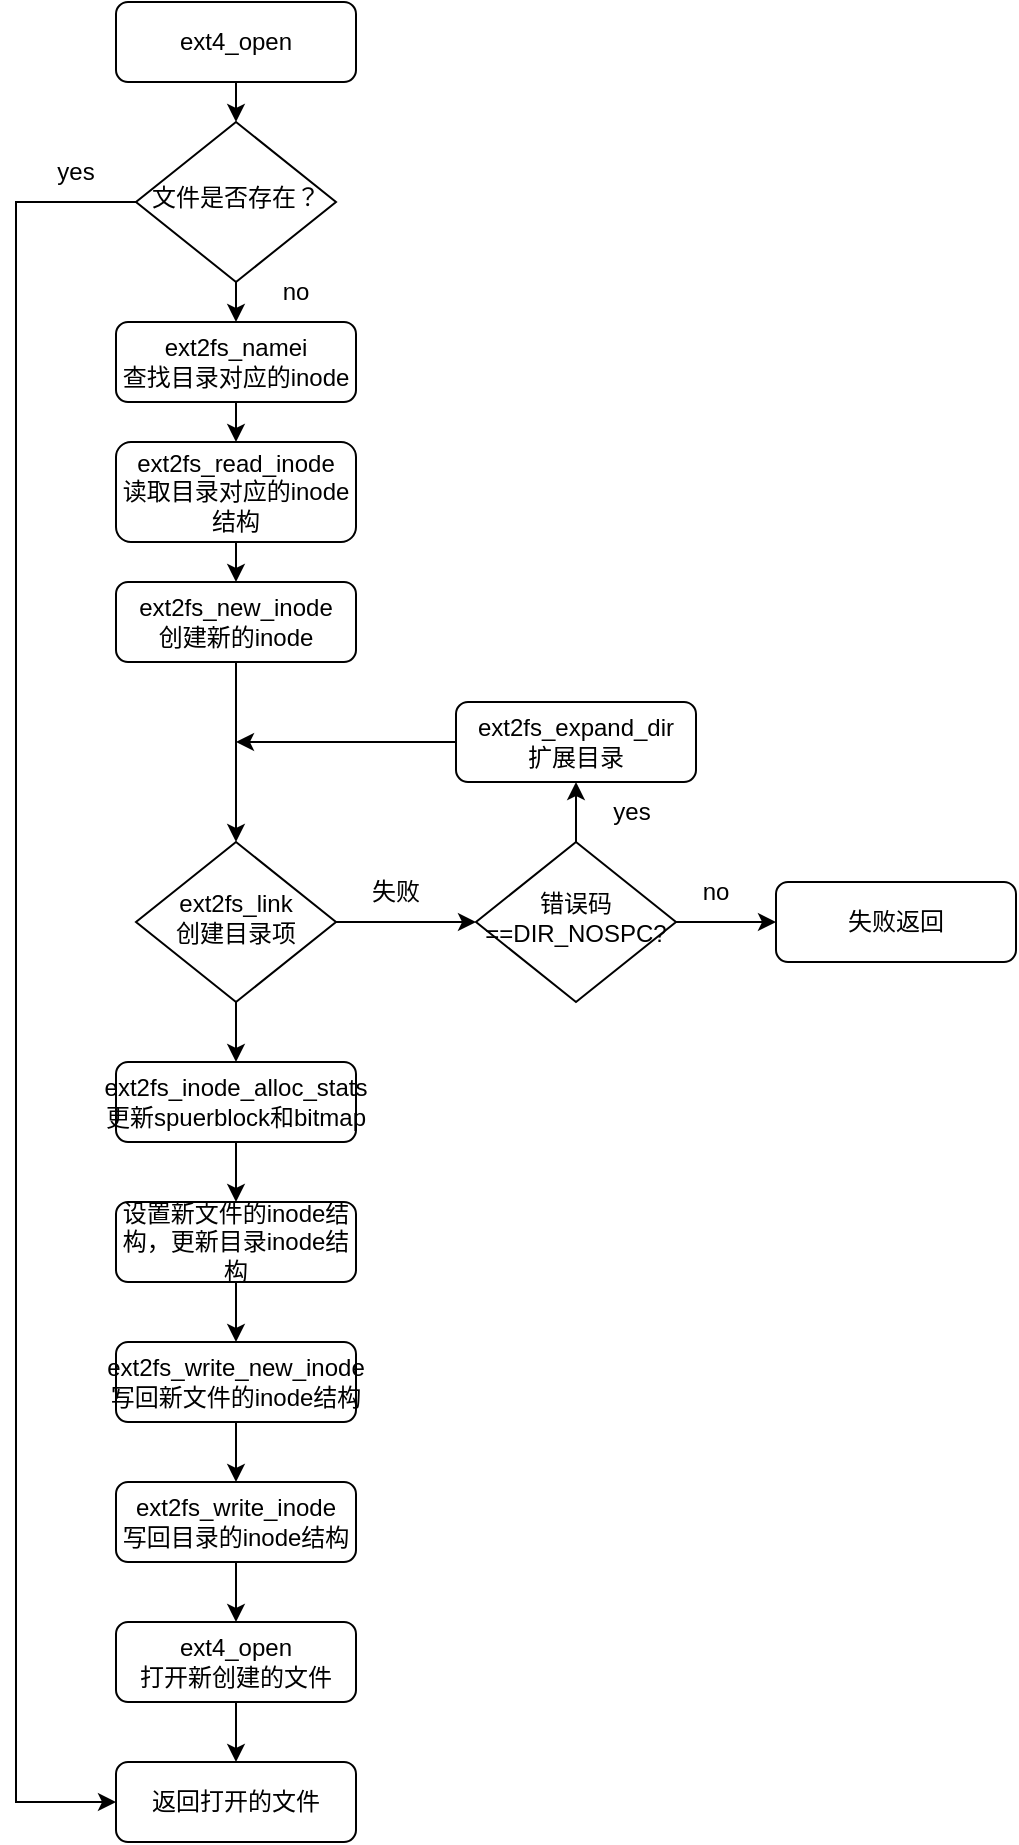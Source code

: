 <mxfile version="21.0.2" type="github">
  <diagram id="C5RBs43oDa-KdzZeNtuy" name="Page-1">
    <mxGraphModel dx="1050" dy="570" grid="1" gridSize="10" guides="1" tooltips="1" connect="1" arrows="1" fold="1" page="1" pageScale="1" pageWidth="827" pageHeight="1169" math="0" shadow="0">
      <root>
        <mxCell id="WIyWlLk6GJQsqaUBKTNV-0" />
        <mxCell id="WIyWlLk6GJQsqaUBKTNV-1" parent="WIyWlLk6GJQsqaUBKTNV-0" />
        <mxCell id="2nDN4sPkHdN3gO9lz1CP-5" style="edgeStyle=orthogonalEdgeStyle;rounded=0;orthogonalLoop=1;jettySize=auto;html=1;exitX=0.5;exitY=1;exitDx=0;exitDy=0;entryX=0.5;entryY=0;entryDx=0;entryDy=0;" edge="1" parent="WIyWlLk6GJQsqaUBKTNV-1" source="WIyWlLk6GJQsqaUBKTNV-3" target="WIyWlLk6GJQsqaUBKTNV-6">
          <mxGeometry relative="1" as="geometry" />
        </mxCell>
        <mxCell id="WIyWlLk6GJQsqaUBKTNV-3" value="ext4_open" style="rounded=1;whiteSpace=wrap;html=1;fontSize=12;glass=0;strokeWidth=1;shadow=0;" parent="WIyWlLk6GJQsqaUBKTNV-1" vertex="1">
          <mxGeometry x="160" y="110" width="120" height="40" as="geometry" />
        </mxCell>
        <mxCell id="2nDN4sPkHdN3gO9lz1CP-13" style="edgeStyle=orthogonalEdgeStyle;rounded=0;orthogonalLoop=1;jettySize=auto;html=1;exitX=0.5;exitY=1;exitDx=0;exitDy=0;entryX=0.5;entryY=0;entryDx=0;entryDy=0;" edge="1" parent="WIyWlLk6GJQsqaUBKTNV-1" source="WIyWlLk6GJQsqaUBKTNV-6" target="WIyWlLk6GJQsqaUBKTNV-11">
          <mxGeometry relative="1" as="geometry" />
        </mxCell>
        <mxCell id="WIyWlLk6GJQsqaUBKTNV-6" value="文件是否存在？" style="rhombus;whiteSpace=wrap;html=1;shadow=0;fontFamily=Helvetica;fontSize=12;align=center;strokeWidth=1;spacing=6;spacingTop=-4;" parent="WIyWlLk6GJQsqaUBKTNV-1" vertex="1">
          <mxGeometry x="170" y="170" width="100" height="80" as="geometry" />
        </mxCell>
        <mxCell id="2nDN4sPkHdN3gO9lz1CP-12" style="edgeStyle=orthogonalEdgeStyle;rounded=0;orthogonalLoop=1;jettySize=auto;html=1;exitX=0.5;exitY=1;exitDx=0;exitDy=0;entryX=0.5;entryY=0;entryDx=0;entryDy=0;" edge="1" parent="WIyWlLk6GJQsqaUBKTNV-1" source="WIyWlLk6GJQsqaUBKTNV-11" target="2nDN4sPkHdN3gO9lz1CP-11">
          <mxGeometry relative="1" as="geometry" />
        </mxCell>
        <mxCell id="WIyWlLk6GJQsqaUBKTNV-11" value="ext2fs_namei&lt;br&gt;查找目录对应的inode" style="rounded=1;whiteSpace=wrap;html=1;fontSize=12;glass=0;strokeWidth=1;shadow=0;" parent="WIyWlLk6GJQsqaUBKTNV-1" vertex="1">
          <mxGeometry x="160" y="270" width="120" height="40" as="geometry" />
        </mxCell>
        <mxCell id="2nDN4sPkHdN3gO9lz1CP-1" style="edgeStyle=orthogonalEdgeStyle;rounded=0;orthogonalLoop=1;jettySize=auto;html=1;exitX=0;exitY=0.5;exitDx=0;exitDy=0;entryX=0;entryY=0.5;entryDx=0;entryDy=0;" edge="1" parent="WIyWlLk6GJQsqaUBKTNV-1" source="WIyWlLk6GJQsqaUBKTNV-6" target="2nDN4sPkHdN3gO9lz1CP-3">
          <mxGeometry relative="1" as="geometry">
            <mxPoint x="150" y="890" as="targetPoint" />
            <mxPoint x="170" y="210" as="sourcePoint" />
            <Array as="points">
              <mxPoint x="110" y="210" />
              <mxPoint x="110" y="1010" />
            </Array>
          </mxGeometry>
        </mxCell>
        <mxCell id="2nDN4sPkHdN3gO9lz1CP-3" value="返回打开的文件" style="rounded=1;whiteSpace=wrap;html=1;fontSize=12;glass=0;strokeWidth=1;shadow=0;" vertex="1" parent="WIyWlLk6GJQsqaUBKTNV-1">
          <mxGeometry x="160" y="990" width="120" height="40" as="geometry" />
        </mxCell>
        <mxCell id="2nDN4sPkHdN3gO9lz1CP-6" value="yes" style="text;html=1;strokeColor=none;fillColor=none;align=center;verticalAlign=middle;whiteSpace=wrap;rounded=0;" vertex="1" parent="WIyWlLk6GJQsqaUBKTNV-1">
          <mxGeometry x="110" y="180" width="60" height="30" as="geometry" />
        </mxCell>
        <mxCell id="2nDN4sPkHdN3gO9lz1CP-8" value="no" style="text;html=1;strokeColor=none;fillColor=none;align=center;verticalAlign=middle;whiteSpace=wrap;rounded=0;" vertex="1" parent="WIyWlLk6GJQsqaUBKTNV-1">
          <mxGeometry x="220" y="240" width="60" height="30" as="geometry" />
        </mxCell>
        <mxCell id="2nDN4sPkHdN3gO9lz1CP-16" style="edgeStyle=orthogonalEdgeStyle;rounded=0;orthogonalLoop=1;jettySize=auto;html=1;exitX=0.5;exitY=1;exitDx=0;exitDy=0;entryX=0.5;entryY=0;entryDx=0;entryDy=0;" edge="1" parent="WIyWlLk6GJQsqaUBKTNV-1" source="2nDN4sPkHdN3gO9lz1CP-11" target="2nDN4sPkHdN3gO9lz1CP-15">
          <mxGeometry relative="1" as="geometry" />
        </mxCell>
        <mxCell id="2nDN4sPkHdN3gO9lz1CP-11" value="ext2fs_read_inode&lt;br&gt;读取目录对应的inode结构" style="rounded=1;whiteSpace=wrap;html=1;fontSize=12;glass=0;strokeWidth=1;shadow=0;" vertex="1" parent="WIyWlLk6GJQsqaUBKTNV-1">
          <mxGeometry x="160" y="330" width="120" height="50" as="geometry" />
        </mxCell>
        <mxCell id="2nDN4sPkHdN3gO9lz1CP-32" style="edgeStyle=orthogonalEdgeStyle;rounded=0;orthogonalLoop=1;jettySize=auto;html=1;exitX=0.5;exitY=1;exitDx=0;exitDy=0;" edge="1" parent="WIyWlLk6GJQsqaUBKTNV-1" source="2nDN4sPkHdN3gO9lz1CP-15" target="2nDN4sPkHdN3gO9lz1CP-20">
          <mxGeometry relative="1" as="geometry" />
        </mxCell>
        <mxCell id="2nDN4sPkHdN3gO9lz1CP-15" value="ext2fs_new_inode&lt;br&gt;创建新的inode" style="rounded=1;whiteSpace=wrap;html=1;fontSize=12;glass=0;strokeWidth=1;shadow=0;" vertex="1" parent="WIyWlLk6GJQsqaUBKTNV-1">
          <mxGeometry x="160" y="400" width="120" height="40" as="geometry" />
        </mxCell>
        <mxCell id="2nDN4sPkHdN3gO9lz1CP-17" style="edgeStyle=orthogonalEdgeStyle;rounded=0;orthogonalLoop=1;jettySize=auto;html=1;exitX=0.5;exitY=1;exitDx=0;exitDy=0;" edge="1" parent="WIyWlLk6GJQsqaUBKTNV-1">
          <mxGeometry relative="1" as="geometry">
            <mxPoint x="220" y="510" as="sourcePoint" />
            <mxPoint x="220" y="510" as="targetPoint" />
          </mxGeometry>
        </mxCell>
        <mxCell id="2nDN4sPkHdN3gO9lz1CP-25" style="edgeStyle=orthogonalEdgeStyle;rounded=0;orthogonalLoop=1;jettySize=auto;html=1;exitX=1;exitY=0.5;exitDx=0;exitDy=0;entryX=0;entryY=0.5;entryDx=0;entryDy=0;" edge="1" parent="WIyWlLk6GJQsqaUBKTNV-1" source="2nDN4sPkHdN3gO9lz1CP-20" target="2nDN4sPkHdN3gO9lz1CP-24">
          <mxGeometry relative="1" as="geometry" />
        </mxCell>
        <mxCell id="2nDN4sPkHdN3gO9lz1CP-41" style="edgeStyle=orthogonalEdgeStyle;rounded=0;orthogonalLoop=1;jettySize=auto;html=1;exitX=0.5;exitY=1;exitDx=0;exitDy=0;entryX=0.5;entryY=0;entryDx=0;entryDy=0;" edge="1" parent="WIyWlLk6GJQsqaUBKTNV-1" source="2nDN4sPkHdN3gO9lz1CP-20" target="2nDN4sPkHdN3gO9lz1CP-40">
          <mxGeometry relative="1" as="geometry" />
        </mxCell>
        <mxCell id="2nDN4sPkHdN3gO9lz1CP-20" value="ext2fs_link&lt;br&gt;创建目录项" style="rhombus;whiteSpace=wrap;html=1;shadow=0;fontFamily=Helvetica;fontSize=12;align=center;strokeWidth=1;spacing=6;spacingTop=-4;" vertex="1" parent="WIyWlLk6GJQsqaUBKTNV-1">
          <mxGeometry x="170" y="530" width="100" height="80" as="geometry" />
        </mxCell>
        <mxCell id="2nDN4sPkHdN3gO9lz1CP-28" style="edgeStyle=orthogonalEdgeStyle;rounded=0;orthogonalLoop=1;jettySize=auto;html=1;exitX=1;exitY=0.5;exitDx=0;exitDy=0;" edge="1" parent="WIyWlLk6GJQsqaUBKTNV-1" source="2nDN4sPkHdN3gO9lz1CP-24">
          <mxGeometry relative="1" as="geometry">
            <mxPoint x="490" y="570" as="targetPoint" />
          </mxGeometry>
        </mxCell>
        <mxCell id="2nDN4sPkHdN3gO9lz1CP-36" style="edgeStyle=orthogonalEdgeStyle;rounded=0;orthogonalLoop=1;jettySize=auto;html=1;exitX=0.5;exitY=0;exitDx=0;exitDy=0;entryX=0.5;entryY=1;entryDx=0;entryDy=0;" edge="1" parent="WIyWlLk6GJQsqaUBKTNV-1" source="2nDN4sPkHdN3gO9lz1CP-24" target="2nDN4sPkHdN3gO9lz1CP-34">
          <mxGeometry relative="1" as="geometry" />
        </mxCell>
        <mxCell id="2nDN4sPkHdN3gO9lz1CP-24" value="错误码==DIR_NOSPC?" style="rhombus;whiteSpace=wrap;html=1;shadow=0;fontFamily=Helvetica;fontSize=12;align=center;strokeWidth=1;spacing=6;spacingTop=-4;" vertex="1" parent="WIyWlLk6GJQsqaUBKTNV-1">
          <mxGeometry x="340" y="530" width="100" height="80" as="geometry" />
        </mxCell>
        <mxCell id="2nDN4sPkHdN3gO9lz1CP-26" value="失败" style="text;html=1;strokeColor=none;fillColor=none;align=center;verticalAlign=middle;whiteSpace=wrap;rounded=0;" vertex="1" parent="WIyWlLk6GJQsqaUBKTNV-1">
          <mxGeometry x="270" y="540" width="60" height="30" as="geometry" />
        </mxCell>
        <mxCell id="2nDN4sPkHdN3gO9lz1CP-29" value="失败返回" style="rounded=1;whiteSpace=wrap;html=1;fontSize=12;glass=0;strokeWidth=1;shadow=0;" vertex="1" parent="WIyWlLk6GJQsqaUBKTNV-1">
          <mxGeometry x="490" y="550" width="120" height="40" as="geometry" />
        </mxCell>
        <mxCell id="2nDN4sPkHdN3gO9lz1CP-30" value="yes" style="text;html=1;strokeColor=none;fillColor=none;align=center;verticalAlign=middle;whiteSpace=wrap;rounded=0;" vertex="1" parent="WIyWlLk6GJQsqaUBKTNV-1">
          <mxGeometry x="386" y="500" width="64" height="30" as="geometry" />
        </mxCell>
        <mxCell id="2nDN4sPkHdN3gO9lz1CP-31" value="no" style="text;html=1;strokeColor=none;fillColor=none;align=center;verticalAlign=middle;whiteSpace=wrap;rounded=0;" vertex="1" parent="WIyWlLk6GJQsqaUBKTNV-1">
          <mxGeometry x="430" y="540" width="60" height="30" as="geometry" />
        </mxCell>
        <mxCell id="2nDN4sPkHdN3gO9lz1CP-35" style="edgeStyle=orthogonalEdgeStyle;rounded=0;orthogonalLoop=1;jettySize=auto;html=1;exitX=0;exitY=0.5;exitDx=0;exitDy=0;" edge="1" parent="WIyWlLk6GJQsqaUBKTNV-1" source="2nDN4sPkHdN3gO9lz1CP-34">
          <mxGeometry relative="1" as="geometry">
            <mxPoint x="220" y="480" as="targetPoint" />
          </mxGeometry>
        </mxCell>
        <mxCell id="2nDN4sPkHdN3gO9lz1CP-34" value="ext2fs_expand_dir&lt;br&gt;扩展目录" style="rounded=1;whiteSpace=wrap;html=1;fontSize=12;glass=0;strokeWidth=1;shadow=0;" vertex="1" parent="WIyWlLk6GJQsqaUBKTNV-1">
          <mxGeometry x="330" y="460" width="120" height="40" as="geometry" />
        </mxCell>
        <mxCell id="2nDN4sPkHdN3gO9lz1CP-44" value="" style="edgeStyle=orthogonalEdgeStyle;rounded=0;orthogonalLoop=1;jettySize=auto;html=1;" edge="1" parent="WIyWlLk6GJQsqaUBKTNV-1" source="2nDN4sPkHdN3gO9lz1CP-40" target="2nDN4sPkHdN3gO9lz1CP-43">
          <mxGeometry relative="1" as="geometry" />
        </mxCell>
        <mxCell id="2nDN4sPkHdN3gO9lz1CP-40" value="ext2fs_inode_alloc_stats&lt;br&gt;更新spuerblock和bitmap" style="rounded=1;whiteSpace=wrap;html=1;fontSize=12;glass=0;strokeWidth=1;shadow=0;" vertex="1" parent="WIyWlLk6GJQsqaUBKTNV-1">
          <mxGeometry x="160" y="640" width="120" height="40" as="geometry" />
        </mxCell>
        <mxCell id="2nDN4sPkHdN3gO9lz1CP-46" style="edgeStyle=orthogonalEdgeStyle;rounded=0;orthogonalLoop=1;jettySize=auto;html=1;exitX=0.5;exitY=1;exitDx=0;exitDy=0;entryX=0.5;entryY=0;entryDx=0;entryDy=0;" edge="1" parent="WIyWlLk6GJQsqaUBKTNV-1" source="2nDN4sPkHdN3gO9lz1CP-43" target="2nDN4sPkHdN3gO9lz1CP-45">
          <mxGeometry relative="1" as="geometry" />
        </mxCell>
        <mxCell id="2nDN4sPkHdN3gO9lz1CP-43" value="设置新文件的inode结构，更新目录inode结构" style="rounded=1;whiteSpace=wrap;html=1;fontSize=12;glass=0;strokeWidth=1;shadow=0;" vertex="1" parent="WIyWlLk6GJQsqaUBKTNV-1">
          <mxGeometry x="160" y="710" width="120" height="40" as="geometry" />
        </mxCell>
        <mxCell id="2nDN4sPkHdN3gO9lz1CP-48" value="" style="edgeStyle=orthogonalEdgeStyle;rounded=0;orthogonalLoop=1;jettySize=auto;html=1;" edge="1" parent="WIyWlLk6GJQsqaUBKTNV-1" source="2nDN4sPkHdN3gO9lz1CP-45" target="2nDN4sPkHdN3gO9lz1CP-47">
          <mxGeometry relative="1" as="geometry" />
        </mxCell>
        <mxCell id="2nDN4sPkHdN3gO9lz1CP-45" value="ext2fs_write_new_inode&lt;br&gt;写回新文件的inode结构" style="rounded=1;whiteSpace=wrap;html=1;fontSize=12;glass=0;strokeWidth=1;shadow=0;" vertex="1" parent="WIyWlLk6GJQsqaUBKTNV-1">
          <mxGeometry x="160" y="780" width="120" height="40" as="geometry" />
        </mxCell>
        <mxCell id="2nDN4sPkHdN3gO9lz1CP-50" style="edgeStyle=orthogonalEdgeStyle;rounded=0;orthogonalLoop=1;jettySize=auto;html=1;exitX=0.5;exitY=1;exitDx=0;exitDy=0;entryX=0.5;entryY=0;entryDx=0;entryDy=0;" edge="1" parent="WIyWlLk6GJQsqaUBKTNV-1" source="2nDN4sPkHdN3gO9lz1CP-47" target="2nDN4sPkHdN3gO9lz1CP-49">
          <mxGeometry relative="1" as="geometry" />
        </mxCell>
        <mxCell id="2nDN4sPkHdN3gO9lz1CP-47" value="ext2fs_write_inode&lt;br&gt;写回目录的inode结构" style="rounded=1;whiteSpace=wrap;html=1;fontSize=12;glass=0;strokeWidth=1;shadow=0;" vertex="1" parent="WIyWlLk6GJQsqaUBKTNV-1">
          <mxGeometry x="160" y="850" width="120" height="40" as="geometry" />
        </mxCell>
        <mxCell id="2nDN4sPkHdN3gO9lz1CP-51" value="" style="edgeStyle=orthogonalEdgeStyle;rounded=0;orthogonalLoop=1;jettySize=auto;html=1;" edge="1" parent="WIyWlLk6GJQsqaUBKTNV-1" source="2nDN4sPkHdN3gO9lz1CP-49" target="2nDN4sPkHdN3gO9lz1CP-3">
          <mxGeometry relative="1" as="geometry" />
        </mxCell>
        <mxCell id="2nDN4sPkHdN3gO9lz1CP-49" value="ext4_open&lt;br&gt;打开新创建的文件" style="rounded=1;whiteSpace=wrap;html=1;fontSize=12;glass=0;strokeWidth=1;shadow=0;" vertex="1" parent="WIyWlLk6GJQsqaUBKTNV-1">
          <mxGeometry x="160" y="920" width="120" height="40" as="geometry" />
        </mxCell>
      </root>
    </mxGraphModel>
  </diagram>
</mxfile>

